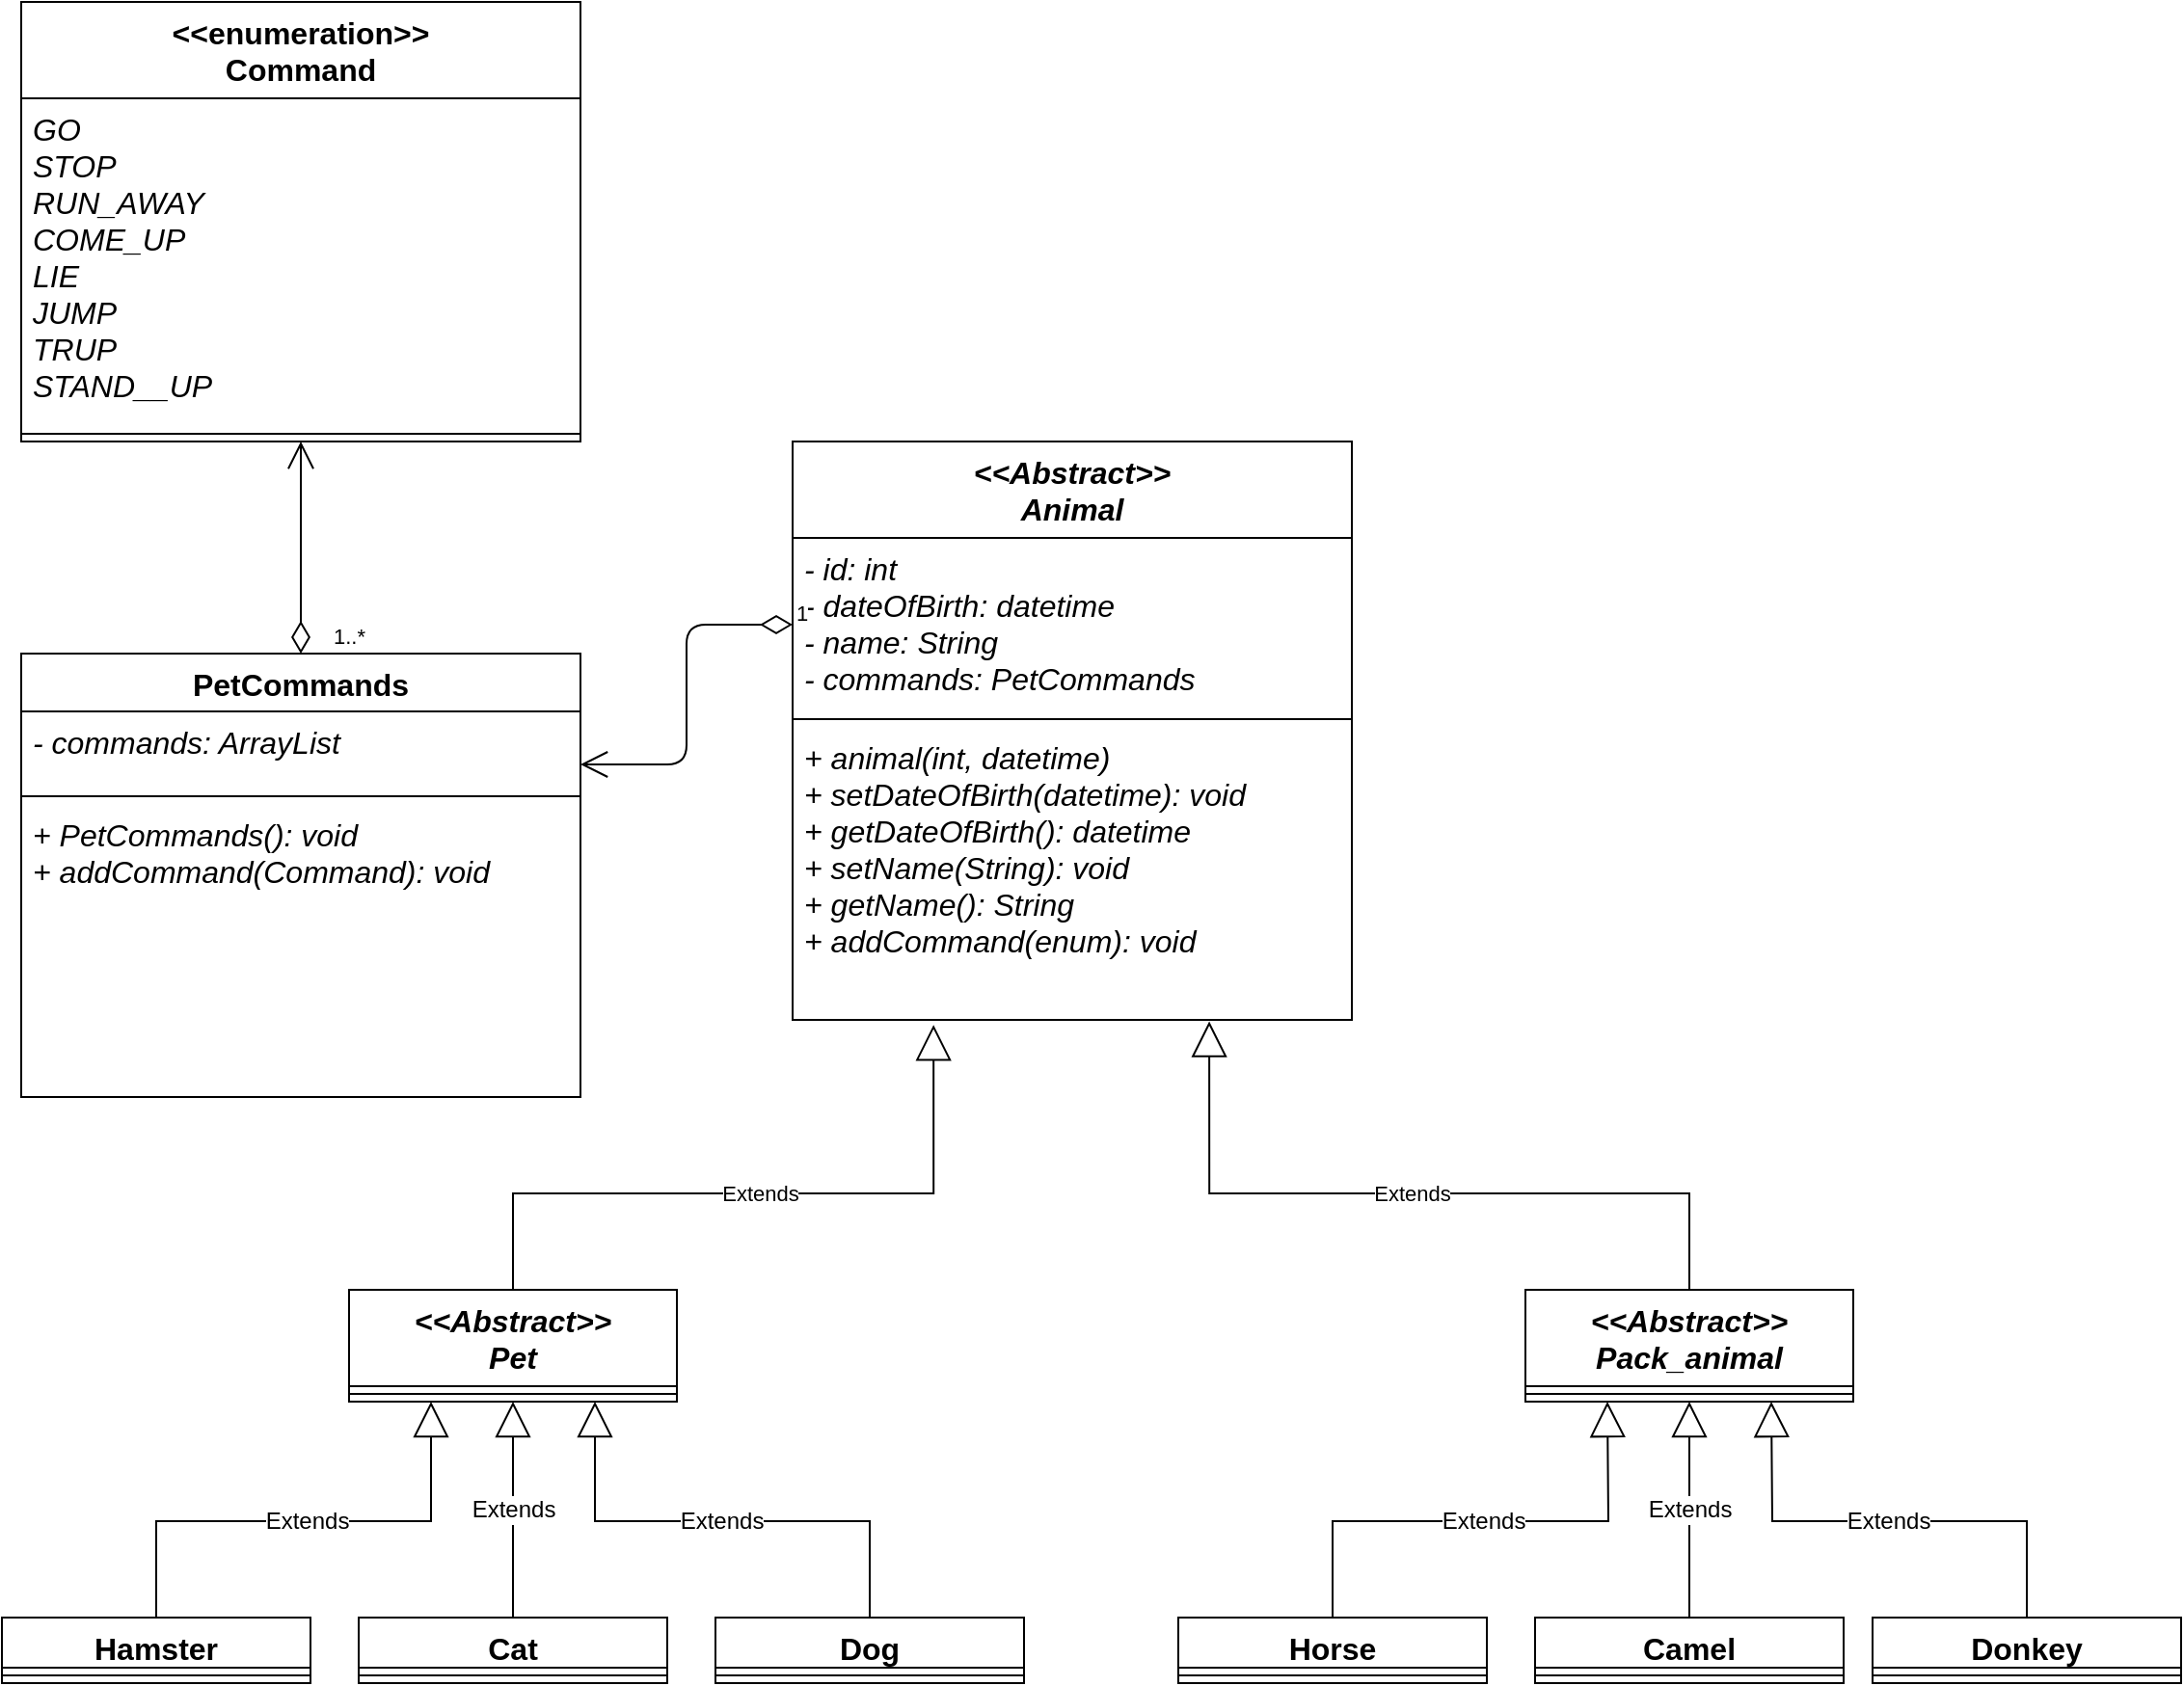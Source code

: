 <mxfile pages="2">
    <diagram id="rW4Tu4EbM_tbF5WcZ0SO" name="Page-1">
        <mxGraphModel dx="1980" dy="1143" grid="1" gridSize="10" guides="1" tooltips="1" connect="1" arrows="1" fold="1" page="1" pageScale="1" pageWidth="850" pageHeight="1100" math="0" shadow="0">
            <root>
                <mxCell id="0"/>
                <mxCell id="1" parent="0"/>
                <mxCell id="i8HirrYN5U-cG9wDsiX0-20" value="&lt;&lt;Abstract&gt;&gt;&#10;Pet" style="swimlane;fontStyle=3;align=center;verticalAlign=top;childLayout=stackLayout;horizontal=1;startSize=50;horizontalStack=0;resizeParent=1;resizeParentMax=0;resizeLast=0;collapsible=1;marginBottom=0;fontSize=16;" parent="1" vertex="1">
                    <mxGeometry x="190" y="678" width="170" height="58" as="geometry"/>
                </mxCell>
                <mxCell id="i8HirrYN5U-cG9wDsiX0-22" value="" style="line;strokeWidth=1;fillColor=none;align=left;verticalAlign=middle;spacingTop=-1;spacingLeft=3;spacingRight=3;rotatable=0;labelPosition=right;points=[];portConstraint=eastwest;strokeColor=inherit;fontSize=16;" parent="i8HirrYN5U-cG9wDsiX0-20" vertex="1">
                    <mxGeometry y="50" width="170" height="8" as="geometry"/>
                </mxCell>
                <mxCell id="i8HirrYN5U-cG9wDsiX0-24" value="&lt;&lt;Abstract&gt;&gt;&#10;Pack_animal" style="swimlane;fontStyle=3;align=center;verticalAlign=top;childLayout=stackLayout;horizontal=1;startSize=50;horizontalStack=0;resizeParent=1;resizeParentMax=0;resizeLast=0;collapsible=1;marginBottom=0;fontSize=16;" parent="1" vertex="1">
                    <mxGeometry x="800" y="678" width="170" height="58" as="geometry"/>
                </mxCell>
                <mxCell id="i8HirrYN5U-cG9wDsiX0-26" value="" style="line;strokeWidth=1;fillColor=none;align=left;verticalAlign=middle;spacingTop=-1;spacingLeft=3;spacingRight=3;rotatable=0;labelPosition=right;points=[];portConstraint=eastwest;strokeColor=inherit;fontSize=16;" parent="i8HirrYN5U-cG9wDsiX0-24" vertex="1">
                    <mxGeometry y="50" width="170" height="8" as="geometry"/>
                </mxCell>
                <mxCell id="i8HirrYN5U-cG9wDsiX0-28" value="Cat" style="swimlane;fontStyle=1;align=center;verticalAlign=top;childLayout=stackLayout;horizontal=1;startSize=26;horizontalStack=0;resizeParent=1;resizeParentMax=0;resizeLast=0;collapsible=1;marginBottom=0;fontSize=16;" parent="1" vertex="1">
                    <mxGeometry x="195" y="848" width="160" height="34" as="geometry"/>
                </mxCell>
                <mxCell id="i8HirrYN5U-cG9wDsiX0-30" value="" style="line;strokeWidth=1;fillColor=none;align=left;verticalAlign=middle;spacingTop=-1;spacingLeft=3;spacingRight=3;rotatable=0;labelPosition=right;points=[];portConstraint=eastwest;strokeColor=inherit;fontSize=16;" parent="i8HirrYN5U-cG9wDsiX0-28" vertex="1">
                    <mxGeometry y="26" width="160" height="8" as="geometry"/>
                </mxCell>
                <mxCell id="i8HirrYN5U-cG9wDsiX0-32" value="Dog" style="swimlane;fontStyle=1;align=center;verticalAlign=top;childLayout=stackLayout;horizontal=1;startSize=26;horizontalStack=0;resizeParent=1;resizeParentMax=0;resizeLast=0;collapsible=1;marginBottom=0;fontSize=16;" parent="1" vertex="1">
                    <mxGeometry x="380" y="848" width="160" height="34" as="geometry"/>
                </mxCell>
                <mxCell id="i8HirrYN5U-cG9wDsiX0-34" value="" style="line;strokeWidth=1;fillColor=none;align=left;verticalAlign=middle;spacingTop=-1;spacingLeft=3;spacingRight=3;rotatable=0;labelPosition=right;points=[];portConstraint=eastwest;strokeColor=inherit;fontSize=16;" parent="i8HirrYN5U-cG9wDsiX0-32" vertex="1">
                    <mxGeometry y="26" width="160" height="8" as="geometry"/>
                </mxCell>
                <mxCell id="i8HirrYN5U-cG9wDsiX0-37" value="Hamster" style="swimlane;fontStyle=1;align=center;verticalAlign=top;childLayout=stackLayout;horizontal=1;startSize=26;horizontalStack=0;resizeParent=1;resizeParentMax=0;resizeLast=0;collapsible=1;marginBottom=0;fontSize=16;" parent="1" vertex="1">
                    <mxGeometry x="10" y="848" width="160" height="34" as="geometry"/>
                </mxCell>
                <mxCell id="i8HirrYN5U-cG9wDsiX0-39" value="" style="line;strokeWidth=1;fillColor=none;align=left;verticalAlign=middle;spacingTop=-1;spacingLeft=3;spacingRight=3;rotatable=0;labelPosition=right;points=[];portConstraint=eastwest;strokeColor=inherit;fontSize=16;" parent="i8HirrYN5U-cG9wDsiX0-37" vertex="1">
                    <mxGeometry y="26" width="160" height="8" as="geometry"/>
                </mxCell>
                <mxCell id="i8HirrYN5U-cG9wDsiX0-42" value="Extends" style="endArrow=block;endSize=16;endFill=0;html=1;rounded=0;fontSize=12;sourcePerimeterSpacing=8;targetPerimeterSpacing=8;exitX=0.5;exitY=0;exitDx=0;exitDy=0;entryX=0.75;entryY=1;entryDx=0;entryDy=0;edgeStyle=orthogonalEdgeStyle;" parent="1" source="i8HirrYN5U-cG9wDsiX0-32" target="i8HirrYN5U-cG9wDsiX0-20" edge="1">
                    <mxGeometry width="160" relative="1" as="geometry">
                        <mxPoint x="370" y="788" as="sourcePoint"/>
                        <mxPoint x="274.49" y="728.54" as="targetPoint"/>
                        <Array as="points">
                            <mxPoint x="460" y="798"/>
                            <mxPoint x="318" y="798"/>
                        </Array>
                    </mxGeometry>
                </mxCell>
                <mxCell id="i8HirrYN5U-cG9wDsiX0-43" value="Extends" style="endArrow=block;endSize=16;endFill=0;html=1;rounded=0;fontSize=12;sourcePerimeterSpacing=8;targetPerimeterSpacing=8;exitX=0.5;exitY=0;exitDx=0;exitDy=0;entryX=0.25;entryY=1;entryDx=0;entryDy=0;edgeStyle=orthogonalEdgeStyle;" parent="1" source="i8HirrYN5U-cG9wDsiX0-37" target="i8HirrYN5U-cG9wDsiX0-20" edge="1">
                    <mxGeometry width="160" relative="1" as="geometry">
                        <mxPoint x="180" y="878" as="sourcePoint"/>
                        <mxPoint x="270" y="668" as="targetPoint"/>
                        <Array as="points">
                            <mxPoint x="90" y="798"/>
                            <mxPoint x="232" y="798"/>
                        </Array>
                    </mxGeometry>
                </mxCell>
                <mxCell id="i8HirrYN5U-cG9wDsiX0-45" value="Horse" style="swimlane;fontStyle=1;align=center;verticalAlign=top;childLayout=stackLayout;horizontal=1;startSize=26;horizontalStack=0;resizeParent=1;resizeParentMax=0;resizeLast=0;collapsible=1;marginBottom=0;fontSize=16;" parent="1" vertex="1">
                    <mxGeometry x="620" y="848" width="160" height="34" as="geometry"/>
                </mxCell>
                <mxCell id="i8HirrYN5U-cG9wDsiX0-47" value="" style="line;strokeWidth=1;fillColor=none;align=left;verticalAlign=middle;spacingTop=-1;spacingLeft=3;spacingRight=3;rotatable=0;labelPosition=right;points=[];portConstraint=eastwest;strokeColor=inherit;fontSize=16;" parent="i8HirrYN5U-cG9wDsiX0-45" vertex="1">
                    <mxGeometry y="26" width="160" height="8" as="geometry"/>
                </mxCell>
                <mxCell id="i8HirrYN5U-cG9wDsiX0-49" value="Camel" style="swimlane;fontStyle=1;align=center;verticalAlign=top;childLayout=stackLayout;horizontal=1;startSize=26;horizontalStack=0;resizeParent=1;resizeParentMax=0;resizeLast=0;collapsible=1;marginBottom=0;fontSize=16;" parent="1" vertex="1">
                    <mxGeometry x="805" y="848" width="160" height="34" as="geometry"/>
                </mxCell>
                <mxCell id="i8HirrYN5U-cG9wDsiX0-51" value="" style="line;strokeWidth=1;fillColor=none;align=left;verticalAlign=middle;spacingTop=-1;spacingLeft=3;spacingRight=3;rotatable=0;labelPosition=right;points=[];portConstraint=eastwest;strokeColor=inherit;fontSize=16;" parent="i8HirrYN5U-cG9wDsiX0-49" vertex="1">
                    <mxGeometry y="26" width="160" height="8" as="geometry"/>
                </mxCell>
                <mxCell id="i8HirrYN5U-cG9wDsiX0-53" value="Donkey" style="swimlane;fontStyle=1;align=center;verticalAlign=top;childLayout=stackLayout;horizontal=1;startSize=26;horizontalStack=0;resizeParent=1;resizeParentMax=0;resizeLast=0;collapsible=1;marginBottom=0;fontSize=16;" parent="1" vertex="1">
                    <mxGeometry x="980" y="848" width="160" height="34" as="geometry"/>
                </mxCell>
                <mxCell id="i8HirrYN5U-cG9wDsiX0-55" value="" style="line;strokeWidth=1;fillColor=none;align=left;verticalAlign=middle;spacingTop=-1;spacingLeft=3;spacingRight=3;rotatable=0;labelPosition=right;points=[];portConstraint=eastwest;strokeColor=inherit;fontSize=16;" parent="i8HirrYN5U-cG9wDsiX0-53" vertex="1">
                    <mxGeometry y="26" width="160" height="8" as="geometry"/>
                </mxCell>
                <mxCell id="i8HirrYN5U-cG9wDsiX0-57" value="Extends" style="endArrow=block;endSize=16;endFill=0;html=1;rounded=0;fontSize=12;sourcePerimeterSpacing=8;targetPerimeterSpacing=8;exitX=0.5;exitY=0;exitDx=0;exitDy=0;entryX=0.25;entryY=1;entryDx=0;entryDy=0;" parent="1" source="i8HirrYN5U-cG9wDsiX0-45" target="i8HirrYN5U-cG9wDsiX0-24" edge="1">
                    <mxGeometry width="160" relative="1" as="geometry">
                        <mxPoint x="750" y="788" as="sourcePoint"/>
                        <mxPoint x="845.05" y="672.18" as="targetPoint"/>
                        <Array as="points">
                            <mxPoint x="700" y="798"/>
                            <mxPoint x="843" y="798"/>
                        </Array>
                    </mxGeometry>
                </mxCell>
                <mxCell id="i8HirrYN5U-cG9wDsiX0-58" value="Extends" style="endArrow=block;endSize=16;endFill=0;html=1;rounded=0;fontSize=12;sourcePerimeterSpacing=8;targetPerimeterSpacing=8;exitX=0.5;exitY=0;exitDx=0;exitDy=0;entryX=0.5;entryY=1;entryDx=0;entryDy=0;" parent="1" source="i8HirrYN5U-cG9wDsiX0-49" target="i8HirrYN5U-cG9wDsiX0-24" edge="1">
                    <mxGeometry width="160" relative="1" as="geometry">
                        <mxPoint x="710" y="848" as="sourcePoint"/>
                        <mxPoint x="885.34" y="673.044" as="targetPoint"/>
                    </mxGeometry>
                </mxCell>
                <mxCell id="i8HirrYN5U-cG9wDsiX0-59" value="Extends" style="endArrow=block;endSize=16;endFill=0;html=1;rounded=0;fontSize=12;sourcePerimeterSpacing=8;targetPerimeterSpacing=8;exitX=0.5;exitY=0;exitDx=0;exitDy=0;entryX=0.75;entryY=1;entryDx=0;entryDy=0;" parent="1" source="i8HirrYN5U-cG9wDsiX0-53" target="i8HirrYN5U-cG9wDsiX0-24" edge="1">
                    <mxGeometry width="160" relative="1" as="geometry">
                        <mxPoint x="890" y="848" as="sourcePoint"/>
                        <mxPoint x="925" y="638" as="targetPoint"/>
                        <Array as="points">
                            <mxPoint x="1060" y="798"/>
                            <mxPoint x="928" y="798"/>
                        </Array>
                    </mxGeometry>
                </mxCell>
                <mxCell id="P2tc8OsPHjvCKxEdoRwC-1" value="&lt;&lt;Abstract&gt;&gt;&#10;Animal" style="swimlane;fontStyle=3;align=center;verticalAlign=top;childLayout=stackLayout;horizontal=1;startSize=50;horizontalStack=0;resizeParent=1;resizeParentMax=0;resizeLast=0;collapsible=1;marginBottom=0;fontSize=16;" parent="1" vertex="1">
                    <mxGeometry x="420" y="238" width="290" height="300" as="geometry"/>
                </mxCell>
                <mxCell id="P2tc8OsPHjvCKxEdoRwC-2" value="- id: int&#10;- dateOfBirth: datetime&#10;- name: String&#10;- commands: PetCommands" style="text;strokeColor=none;fillColor=none;align=left;verticalAlign=top;spacingLeft=4;spacingRight=4;overflow=hidden;rotatable=0;points=[[0,0.5],[1,0.5]];portConstraint=eastwest;fontSize=16;fontStyle=2" parent="P2tc8OsPHjvCKxEdoRwC-1" vertex="1">
                    <mxGeometry y="50" width="290" height="90" as="geometry"/>
                </mxCell>
                <mxCell id="P2tc8OsPHjvCKxEdoRwC-3" value="" style="line;strokeWidth=1;fillColor=none;align=left;verticalAlign=middle;spacingTop=-1;spacingLeft=3;spacingRight=3;rotatable=0;labelPosition=right;points=[];portConstraint=eastwest;strokeColor=inherit;fontSize=16;" parent="P2tc8OsPHjvCKxEdoRwC-1" vertex="1">
                    <mxGeometry y="140" width="290" height="8" as="geometry"/>
                </mxCell>
                <mxCell id="P2tc8OsPHjvCKxEdoRwC-4" value="+ animal(int, datetime)&#10;+ setDateOfBirth(datetime): void&#10;+ getDateOfBirth(): datetime&#10;+ setName(String): void&#10;+ getName(): String&#10;+ addCommand(enum): void" style="text;strokeColor=none;fillColor=none;align=left;verticalAlign=top;spacingLeft=4;spacingRight=4;overflow=hidden;rotatable=0;points=[[0,0.5],[1,0.5]];portConstraint=eastwest;fontSize=16;fontStyle=2" parent="P2tc8OsPHjvCKxEdoRwC-1" vertex="1">
                    <mxGeometry y="148" width="290" height="152" as="geometry"/>
                </mxCell>
                <mxCell id="P2tc8OsPHjvCKxEdoRwC-6" value="Extends" style="endArrow=block;endSize=16;endFill=0;html=1;rounded=0;exitX=0.5;exitY=0;exitDx=0;exitDy=0;entryX=0.252;entryY=1.017;entryDx=0;entryDy=0;entryPerimeter=0;edgeStyle=orthogonalEdgeStyle;" parent="1" source="i8HirrYN5U-cG9wDsiX0-20" target="P2tc8OsPHjvCKxEdoRwC-4" edge="1">
                    <mxGeometry width="160" relative="1" as="geometry">
                        <mxPoint x="500" y="628" as="sourcePoint"/>
                        <mxPoint x="660" y="628" as="targetPoint"/>
                        <Array as="points">
                            <mxPoint x="275" y="628"/>
                            <mxPoint x="493" y="628"/>
                        </Array>
                    </mxGeometry>
                </mxCell>
                <mxCell id="P2tc8OsPHjvCKxEdoRwC-7" value="Extends" style="endArrow=block;endSize=16;endFill=0;html=1;rounded=0;exitX=0.5;exitY=0;exitDx=0;exitDy=0;entryX=0.745;entryY=1.005;entryDx=0;entryDy=0;entryPerimeter=0;edgeStyle=orthogonalEdgeStyle;" parent="1" source="i8HirrYN5U-cG9wDsiX0-24" target="P2tc8OsPHjvCKxEdoRwC-4" edge="1">
                    <mxGeometry width="160" relative="1" as="geometry">
                        <mxPoint x="265" y="518" as="sourcePoint"/>
                        <mxPoint x="574.13" y="409.968" as="targetPoint"/>
                        <Array as="points">
                            <mxPoint x="885" y="628"/>
                            <mxPoint x="636" y="628"/>
                        </Array>
                    </mxGeometry>
                </mxCell>
                <mxCell id="P2tc8OsPHjvCKxEdoRwC-64" value="Extends" style="endArrow=block;endSize=16;endFill=0;html=1;rounded=0;fontSize=12;sourcePerimeterSpacing=8;targetPerimeterSpacing=8;exitX=0.5;exitY=0;exitDx=0;exitDy=0;edgeStyle=orthogonalEdgeStyle;entryX=0.5;entryY=1;entryDx=0;entryDy=0;" parent="1" source="i8HirrYN5U-cG9wDsiX0-28" target="i8HirrYN5U-cG9wDsiX0-20" edge="1">
                    <mxGeometry width="160" relative="1" as="geometry">
                        <mxPoint x="510" y="858" as="sourcePoint"/>
                        <mxPoint x="275" y="668" as="targetPoint"/>
                        <Array as="points">
                            <mxPoint x="275" y="768"/>
                            <mxPoint x="275" y="768"/>
                        </Array>
                    </mxGeometry>
                </mxCell>
                <mxCell id="P2tc8OsPHjvCKxEdoRwC-65" value="PetCommands" style="swimlane;fontStyle=1;align=center;verticalAlign=top;childLayout=stackLayout;horizontal=1;startSize=30;horizontalStack=0;resizeParent=1;resizeParentMax=0;resizeLast=0;collapsible=1;marginBottom=0;fontSize=16;" parent="1" vertex="1">
                    <mxGeometry x="20" y="348" width="290" height="230" as="geometry"/>
                </mxCell>
                <mxCell id="P2tc8OsPHjvCKxEdoRwC-66" value="- commands: ArrayList" style="text;strokeColor=none;fillColor=none;align=left;verticalAlign=top;spacingLeft=4;spacingRight=4;overflow=hidden;rotatable=0;points=[[0,0.5],[1,0.5]];portConstraint=eastwest;fontSize=16;fontStyle=2" parent="P2tc8OsPHjvCKxEdoRwC-65" vertex="1">
                    <mxGeometry y="30" width="290" height="40" as="geometry"/>
                </mxCell>
                <mxCell id="P2tc8OsPHjvCKxEdoRwC-67" value="" style="line;strokeWidth=1;fillColor=none;align=left;verticalAlign=middle;spacingTop=-1;spacingLeft=3;spacingRight=3;rotatable=0;labelPosition=right;points=[];portConstraint=eastwest;strokeColor=inherit;fontSize=16;" parent="P2tc8OsPHjvCKxEdoRwC-65" vertex="1">
                    <mxGeometry y="70" width="290" height="8" as="geometry"/>
                </mxCell>
                <mxCell id="P2tc8OsPHjvCKxEdoRwC-68" value="+ PetCommands(): void&#10;+ addCommand(Command): void" style="text;strokeColor=none;fillColor=none;align=left;verticalAlign=top;spacingLeft=4;spacingRight=4;overflow=hidden;rotatable=0;points=[[0,0.5],[1,0.5]];portConstraint=eastwest;fontSize=16;fontStyle=2" parent="P2tc8OsPHjvCKxEdoRwC-65" vertex="1">
                    <mxGeometry y="78" width="290" height="152" as="geometry"/>
                </mxCell>
                <mxCell id="P2tc8OsPHjvCKxEdoRwC-70" value="&lt;&lt;enumeration&gt;&gt;&#10;Command" style="swimlane;fontStyle=1;align=center;verticalAlign=top;childLayout=stackLayout;horizontal=1;startSize=50;horizontalStack=0;resizeParent=1;resizeParentMax=0;resizeLast=0;collapsible=1;marginBottom=0;fontSize=16;" parent="1" vertex="1">
                    <mxGeometry x="20" y="10" width="290" height="228" as="geometry"/>
                </mxCell>
                <mxCell id="P2tc8OsPHjvCKxEdoRwC-71" value="GO&#10;STOP&#10;RUN_AWAY&#10;COME_UP&#10;LIE&#10;JUMP&#10;TRUP&#10;STAND__UP" style="text;strokeColor=none;fillColor=none;align=left;verticalAlign=top;spacingLeft=4;spacingRight=4;overflow=hidden;rotatable=0;points=[[0,0.5],[1,0.5]];portConstraint=eastwest;fontSize=16;fontStyle=2" parent="P2tc8OsPHjvCKxEdoRwC-70" vertex="1">
                    <mxGeometry y="50" width="290" height="170" as="geometry"/>
                </mxCell>
                <mxCell id="P2tc8OsPHjvCKxEdoRwC-72" value="" style="line;strokeWidth=1;fillColor=none;align=left;verticalAlign=middle;spacingTop=-1;spacingLeft=3;spacingRight=3;rotatable=0;labelPosition=right;points=[];portConstraint=eastwest;strokeColor=inherit;fontSize=16;" parent="P2tc8OsPHjvCKxEdoRwC-70" vertex="1">
                    <mxGeometry y="220" width="290" height="8" as="geometry"/>
                </mxCell>
                <mxCell id="2" value="1..*" style="endArrow=open;html=1;endSize=12;startArrow=diamondThin;startSize=14;startFill=0;edgeStyle=orthogonalEdgeStyle;align=left;verticalAlign=bottom;exitX=0.5;exitY=0;exitDx=0;exitDy=0;entryX=0.5;entryY=1;entryDx=0;entryDy=0;" parent="1" source="P2tc8OsPHjvCKxEdoRwC-65" target="P2tc8OsPHjvCKxEdoRwC-70" edge="1">
                    <mxGeometry x="-1" y="-15" relative="1" as="geometry">
                        <mxPoint x="550" y="228" as="sourcePoint"/>
                        <mxPoint x="710" y="228" as="targetPoint"/>
                        <mxPoint as="offset"/>
                    </mxGeometry>
                </mxCell>
                <mxCell id="3" value="1" style="endArrow=open;html=1;endSize=12;startArrow=diamondThin;startSize=14;startFill=0;edgeStyle=orthogonalEdgeStyle;align=left;verticalAlign=bottom;exitX=0;exitY=0.5;exitDx=0;exitDy=0;entryX=1;entryY=0.25;entryDx=0;entryDy=0;" parent="1" source="P2tc8OsPHjvCKxEdoRwC-2" target="P2tc8OsPHjvCKxEdoRwC-65" edge="1">
                    <mxGeometry x="-1" y="3" relative="1" as="geometry">
                        <mxPoint x="350" y="258" as="sourcePoint"/>
                        <mxPoint x="510" y="258" as="targetPoint"/>
                    </mxGeometry>
                </mxCell>
            </root>
        </mxGraphModel>
    </diagram>
    <diagram id="f2o0gTkBpMwxrq-A6RH3" name="Page-2">
        <mxGraphModel dx="1216" dy="773" grid="1" gridSize="10" guides="1" tooltips="1" connect="1" arrows="1" fold="1" page="1" pageScale="1" pageWidth="850" pageHeight="1100" background="none" math="0" shadow="0">
            <root>
                <mxCell id="0"/>
                <mxCell id="1" parent="0"/>
                <mxCell id="qarfe5pwaMtHkT4GGx9i-4" style="edgeStyle=none;html=1;exitX=1;exitY=0.333;exitDx=0;exitDy=0;exitPerimeter=0;entryX=0;entryY=0.5;entryDx=0;entryDy=0;" parent="1" source="qarfe5pwaMtHkT4GGx9i-1" target="qarfe5pwaMtHkT4GGx9i-5" edge="1">
                    <mxGeometry relative="1" as="geometry">
                        <mxPoint x="130" y="290" as="targetPoint"/>
                    </mxGeometry>
                </mxCell>
                <mxCell id="qarfe5pwaMtHkT4GGx9i-1" value="Actor" style="shape=umlActor;verticalLabelPosition=bottom;verticalAlign=top;html=1;" parent="1" vertex="1">
                    <mxGeometry x="70" y="360" width="30" height="60" as="geometry"/>
                </mxCell>
                <mxCell id="qarfe5pwaMtHkT4GGx9i-20" value="" style="edgeStyle=none;html=1;" parent="1" source="qarfe5pwaMtHkT4GGx9i-2" target="qarfe5pwaMtHkT4GGx9i-19" edge="1">
                    <mxGeometry relative="1" as="geometry"/>
                </mxCell>
                <mxCell id="qarfe5pwaMtHkT4GGx9i-2" value="Add animal" style="ellipse;whiteSpace=wrap;html=1;" parent="1" vertex="1">
                    <mxGeometry x="410" y="120" width="140" height="70" as="geometry"/>
                </mxCell>
                <mxCell id="qarfe5pwaMtHkT4GGx9i-3" value="Remove animal" style="ellipse;whiteSpace=wrap;html=1;dashed=1;dashPattern=1 4;" parent="1" vertex="1">
                    <mxGeometry x="410" y="220" width="140" height="70" as="geometry"/>
                </mxCell>
                <mxCell id="qarfe5pwaMtHkT4GGx9i-6" style="edgeStyle=none;html=1;entryX=0;entryY=0.5;entryDx=0;entryDy=0;" parent="1" source="qarfe5pwaMtHkT4GGx9i-5" target="qarfe5pwaMtHkT4GGx9i-2" edge="1">
                    <mxGeometry relative="1" as="geometry"/>
                </mxCell>
                <mxCell id="qarfe5pwaMtHkT4GGx9i-7" style="edgeStyle=none;html=1;entryX=0;entryY=0.5;entryDx=0;entryDy=0;" parent="1" source="qarfe5pwaMtHkT4GGx9i-5" target="qarfe5pwaMtHkT4GGx9i-3" edge="1">
                    <mxGeometry relative="1" as="geometry"/>
                </mxCell>
                <mxCell id="qarfe5pwaMtHkT4GGx9i-16" value="" style="edgeStyle=none;html=1;" parent="1" source="qarfe5pwaMtHkT4GGx9i-5" target="qarfe5pwaMtHkT4GGx9i-9" edge="1">
                    <mxGeometry relative="1" as="geometry"/>
                </mxCell>
                <mxCell id="qarfe5pwaMtHkT4GGx9i-5" value="Menu" style="ellipse;whiteSpace=wrap;html=1;" parent="1" vertex="1">
                    <mxGeometry x="180" y="340" width="140" height="70" as="geometry"/>
                </mxCell>
                <mxCell id="qarfe5pwaMtHkT4GGx9i-24" value="" style="edgeStyle=none;html=1;" parent="1" source="qarfe5pwaMtHkT4GGx9i-9" target="qarfe5pwaMtHkT4GGx9i-23" edge="1">
                    <mxGeometry relative="1" as="geometry"/>
                </mxCell>
                <mxCell id="qarfe5pwaMtHkT4GGx9i-27" value="" style="edgeStyle=none;html=1;" parent="1" source="qarfe5pwaMtHkT4GGx9i-9" target="qarfe5pwaMtHkT4GGx9i-26" edge="1">
                    <mxGeometry relative="1" as="geometry"/>
                </mxCell>
                <mxCell id="qarfe5pwaMtHkT4GGx9i-30" value="" style="edgeStyle=none;html=1;" parent="1" source="qarfe5pwaMtHkT4GGx9i-9" target="qarfe5pwaMtHkT4GGx9i-29" edge="1">
                    <mxGeometry relative="1" as="geometry"/>
                </mxCell>
                <mxCell id="qarfe5pwaMtHkT4GGx9i-32" value="" style="edgeStyle=none;html=1;" parent="1" source="qarfe5pwaMtHkT4GGx9i-9" target="qarfe5pwaMtHkT4GGx9i-31" edge="1">
                    <mxGeometry relative="1" as="geometry"/>
                </mxCell>
                <mxCell id="qarfe5pwaMtHkT4GGx9i-9" value="Search animal" style="ellipse;whiteSpace=wrap;html=1;" parent="1" vertex="1">
                    <mxGeometry x="410" y="350" width="140" height="70" as="geometry"/>
                </mxCell>
                <mxCell id="qarfe5pwaMtHkT4GGx9i-13" value="" style="edgeStyle=none;html=1;" parent="1" source="qarfe5pwaMtHkT4GGx9i-10" target="qarfe5pwaMtHkT4GGx9i-12" edge="1">
                    <mxGeometry relative="1" as="geometry"/>
                </mxCell>
                <mxCell id="qarfe5pwaMtHkT4GGx9i-15" value="" style="edgeStyle=none;html=1;" parent="1" source="qarfe5pwaMtHkT4GGx9i-10" target="qarfe5pwaMtHkT4GGx9i-14" edge="1">
                    <mxGeometry relative="1" as="geometry"/>
                </mxCell>
                <mxCell id="qarfe5pwaMtHkT4GGx9i-10" value="Take animal" style="ellipse;whiteSpace=wrap;html=1;" parent="1" vertex="1">
                    <mxGeometry x="905" y="350" width="140" height="70" as="geometry"/>
                </mxCell>
                <mxCell id="qarfe5pwaMtHkT4GGx9i-12" value="Show list of commands" style="ellipse;whiteSpace=wrap;html=1;" parent="1" vertex="1">
                    <mxGeometry x="1135" y="350" width="140" height="70" as="geometry"/>
                </mxCell>
                <mxCell id="qarfe5pwaMtHkT4GGx9i-14" value="Train a new command" style="ellipse;whiteSpace=wrap;html=1;" parent="1" vertex="1">
                    <mxGeometry x="1135" y="240" width="140" height="70" as="geometry"/>
                </mxCell>
                <mxCell id="qarfe5pwaMtHkT4GGx9i-22" value="" style="edgeStyle=none;html=1;" parent="1" source="qarfe5pwaMtHkT4GGx9i-19" target="qarfe5pwaMtHkT4GGx9i-21" edge="1">
                    <mxGeometry relative="1" as="geometry"/>
                </mxCell>
                <mxCell id="qarfe5pwaMtHkT4GGx9i-19" value="Enter class animal" style="ellipse;whiteSpace=wrap;html=1;" parent="1" vertex="1">
                    <mxGeometry x="680" y="120" width="140" height="70" as="geometry"/>
                </mxCell>
                <mxCell id="qarfe5pwaMtHkT4GGx9i-21" value="Enter class animal" style="ellipse;whiteSpace=wrap;html=1;" parent="1" vertex="1">
                    <mxGeometry x="905" y="110" width="140" height="70" as="geometry"/>
                </mxCell>
                <mxCell id="qarfe5pwaMtHkT4GGx9i-25" value="" style="edgeStyle=none;html=1;exitX=1;exitY=0.5;exitDx=0;exitDy=0;" parent="1" source="qarfe5pwaMtHkT4GGx9i-23" target="qarfe5pwaMtHkT4GGx9i-10" edge="1">
                    <mxGeometry relative="1" as="geometry">
                        <mxPoint x="855" y="385" as="sourcePoint"/>
                    </mxGeometry>
                </mxCell>
                <mxCell id="qarfe5pwaMtHkT4GGx9i-23" value="Search by name" style="ellipse;whiteSpace=wrap;html=1;" parent="1" vertex="1">
                    <mxGeometry x="680" y="350" width="140" height="70" as="geometry"/>
                </mxCell>
                <mxCell id="qarfe5pwaMtHkT4GGx9i-34" style="edgeStyle=none;html=1;entryX=0;entryY=1;entryDx=0;entryDy=0;" parent="1" source="qarfe5pwaMtHkT4GGx9i-26" target="qarfe5pwaMtHkT4GGx9i-10" edge="1">
                    <mxGeometry relative="1" as="geometry"/>
                </mxCell>
                <mxCell id="qarfe5pwaMtHkT4GGx9i-26" value="Search by class" style="ellipse;whiteSpace=wrap;html=1;" parent="1" vertex="1">
                    <mxGeometry x="680" y="450" width="140" height="70" as="geometry"/>
                </mxCell>
                <mxCell id="qarfe5pwaMtHkT4GGx9i-33" style="edgeStyle=none;html=1;entryX=0;entryY=0;entryDx=0;entryDy=0;" parent="1" source="qarfe5pwaMtHkT4GGx9i-29" target="qarfe5pwaMtHkT4GGx9i-10" edge="1">
                    <mxGeometry relative="1" as="geometry"/>
                </mxCell>
                <mxCell id="qarfe5pwaMtHkT4GGx9i-29" value="Search by date of birth" style="ellipse;whiteSpace=wrap;html=1;" parent="1" vertex="1">
                    <mxGeometry x="680" y="250" width="140" height="70" as="geometry"/>
                </mxCell>
                <mxCell id="qarfe5pwaMtHkT4GGx9i-35" style="edgeStyle=none;html=1;entryX=0.5;entryY=1;entryDx=0;entryDy=0;" parent="1" source="qarfe5pwaMtHkT4GGx9i-31" target="qarfe5pwaMtHkT4GGx9i-10" edge="1">
                    <mxGeometry relative="1" as="geometry"/>
                </mxCell>
                <mxCell id="qarfe5pwaMtHkT4GGx9i-31" value="Search by id" style="ellipse;whiteSpace=wrap;html=1;" parent="1" vertex="1">
                    <mxGeometry x="680" y="550" width="140" height="70" as="geometry"/>
                </mxCell>
            </root>
        </mxGraphModel>
    </diagram>
    <diagram id="90USG8wOLYOWAHy-OSG_" name="Page-3">
        <mxGraphModel dx="1565" dy="2367" grid="1" gridSize="10" guides="1" tooltips="1" connect="1" arrows="1" fold="1" page="0" pageScale="1" pageWidth="850" pageHeight="1100" math="0" shadow="0">
        <mxGraphModel dx="3720" dy="3055" grid="1" gridSize="10" guides="1" tooltips="1" connect="1" arrows="1" fold="1" page="0" pageScale="1" pageWidth="850" pageHeight="1100" math="0" shadow="0">
            <root>
                <mxCell id="0"/>
                <mxCell id="1" parent="0"/>
                <mxCell id="oFmtg2zxpqPBmlHSBIWd-4" value="View" style="shape=module;align=left;spacingLeft=20;align=center;verticalAlign=top;" parent="1" vertex="1">
                    <mxGeometry x="850" y="810" width="440" height="220" as="geometry"/>
                </mxCell>
                <mxCell id="oFmtg2zxpqPBmlHSBIWd-3" value="Presenter" style="shape=module;align=left;spacingLeft=20;align=center;verticalAlign=top;" parent="1" vertex="1">
                    <mxGeometry x="-290" y="130" width="1500" height="470" as="geometry"/>
                </mxCell>
                <mxCell id="oFmtg2zxpqPBmlHSBIWd-2" value="Model" style="shape=module;align=left;spacingLeft=20;align=center;verticalAlign=top;" parent="1" vertex="1">
                    <mxGeometry x="-860" y="-1310" width="1790" height="1400" as="geometry"/>
                </mxCell>
                <mxCell id="oFmtg2zxpqPBmlHSBIWd-1" value="FriendsOfMan" style="shape=module;align=left;spacingLeft=20;align=center;verticalAlign=top;" parent="1" vertex="1">
                    <mxGeometry x="-770" y="-1240" width="1620" height="990" as="geometry"/>
                </mxCell>
                <mxCell id="cfolplHtps70wQtS1Zro-1" value="Presenter" style="swimlane;fontStyle=1;align=center;verticalAlign=top;childLayout=stackLayout;horizontal=1;startSize=26;horizontalStack=0;resizeParent=1;resizeParentMax=0;resizeLast=0;collapsible=1;marginBottom=0;" parent="1" vertex="1">
                    <mxGeometry x="330" y="160" width="190" height="230" as="geometry"/>
                </mxCell>
                <mxCell id="cfolplHtps70wQtS1Zro-2" value="- viewContract: ViewContract&lt;br&gt;&lt;u&gt;- MODEL: Model&lt;br&gt;- tempPets: ArrayList&amp;lt;Animal&amp;gt;&lt;br&gt;&lt;/u&gt;" style="text;strokeColor=none;fillColor=none;align=left;verticalAlign=top;spacingLeft=4;spacingRight=4;overflow=hidden;rotatable=0;points=[[0,0.5],[1,0.5]];portConstraint=eastwest;dashed=1;dashPattern=1 4;fontStyle=0;fontColor=default;labelBackgroundColor=none;html=1;" parent="cfolplHtps70wQtS1Zro-1" vertex="1">
                    <mxGeometry y="26" width="190" height="44" as="geometry"/>
                </mxCell>
                <mxCell id="cfolplHtps70wQtS1Zro-3" value="" style="line;strokeWidth=1;fillColor=none;align=left;verticalAlign=middle;spacingTop=-1;spacingLeft=3;spacingRight=3;rotatable=0;labelPosition=right;points=[];portConstraint=eastwest;strokeColor=inherit;" parent="cfolplHtps70wQtS1Zro-1" vertex="1">
                    <mxGeometry y="70" width="190" height="8" as="geometry"/>
                </mxCell>
                <mxCell id="cfolplHtps70wQtS1Zro-4" value="+ Presenter(MODEL): void&#10;+ menu(): void&#10;+ showAllPets(): void&#10;+ searchPetById(): void&#10;+ searchPetByDateOfBirth(): void&#10;+ searchPetByName(): void&#10;+ chooseAPet(): void&#10;+ teachANewPetCommand(): void&#10;+ addNewPet(): void&#10;+ " style="text;strokeColor=none;fillColor=none;align=left;verticalAlign=top;spacingLeft=4;spacingRight=4;overflow=hidden;rotatable=0;points=[[0,0.5],[1,0.5]];portConstraint=eastwest;dashed=1;dashPattern=1 4;" parent="cfolplHtps70wQtS1Zro-1" vertex="1">
                    <mxGeometry y="78" width="190" height="152" as="geometry"/>
                </mxCell>
                <mxCell id="cfolplHtps70wQtS1Zro-5" value="Model" style="swimlane;fontStyle=1;align=center;verticalAlign=top;childLayout=stackLayout;horizontal=1;startSize=26;horizontalStack=0;resizeParent=1;resizeParentMax=0;resizeLast=0;collapsible=1;marginBottom=0;labelBackgroundColor=none;fontColor=default;html=1;" parent="1" vertex="1">
                    <mxGeometry x="140" y="-100" width="300" height="170" as="geometry"/>
                </mxCell>
                <mxCell id="cfolplHtps70wQtS1Zro-6" value="- pets: Pets&amp;lt;Animal&amp;gt;" style="text;strokeColor=none;fillColor=none;align=left;verticalAlign=top;spacingLeft=4;spacingRight=4;overflow=hidden;rotatable=0;points=[[0,0.5],[1,0.5]];portConstraint=eastwest;labelBackgroundColor=none;fontColor=default;html=1;" parent="cfolplHtps70wQtS1Zro-5" vertex="1">
                    <mxGeometry y="26" width="300" height="26" as="geometry"/>
                </mxCell>
                <mxCell id="cfolplHtps70wQtS1Zro-7" value="" style="line;strokeWidth=1;fillColor=none;align=left;verticalAlign=middle;spacingTop=-1;spacingLeft=3;spacingRight=3;rotatable=0;labelPosition=right;points=[];portConstraint=eastwest;strokeColor=inherit;labelBackgroundColor=none;fontColor=default;html=1;" parent="cfolplHtps70wQtS1Zro-5" vertex="1">
                    <mxGeometry y="52" width="300" height="8" as="geometry"/>
                </mxCell>
                <mxCell id="cfolplHtps70wQtS1Zro-8" value="+ getListOfAllPets(): ArrayList&amp;lt;Animal&amp;gt;&lt;br&gt;+ getPetById(int): ArrayList&amp;lt;Animal&amp;gt;&lt;br&gt;+ getPetByDateOfBirth(String): ArrayList&amp;lt;Animal&amp;gt;&lt;br&gt;+ getPetByName(String): ArrayList&amp;lt;Animal&amp;gt;&lt;br&gt;+ addNewPet(): void" style="text;strokeColor=none;fillColor=none;align=left;verticalAlign=top;spacingLeft=4;spacingRight=4;overflow=hidden;rotatable=0;points=[[0,0.5],[1,0.5]];portConstraint=eastwest;labelBackgroundColor=none;fontColor=default;html=1;" parent="cfolplHtps70wQtS1Zro-5" vertex="1">
                    <mxGeometry y="60" width="300" height="110" as="geometry"/>
                </mxCell>
                <mxCell id="h15reLzV8wNA17_HTdgR-1" value="View" style="swimlane;fontStyle=1;align=center;verticalAlign=top;childLayout=stackLayout;horizontal=1;startSize=26;horizontalStack=0;resizeParent=1;resizeParentMax=0;resizeLast=0;collapsible=1;marginBottom=0;labelBackgroundColor=none;fontColor=default;html=1;" parent="1" vertex="1">
                    <mxGeometry x="915" y="850" width="160" height="86" as="geometry"/>
                </mxCell>
                <mxCell id="h15reLzV8wNA17_HTdgR-2" value="+ field: type" style="text;strokeColor=none;fillColor=none;align=left;verticalAlign=top;spacingLeft=4;spacingRight=4;overflow=hidden;rotatable=0;points=[[0,0.5],[1,0.5]];portConstraint=eastwest;labelBackgroundColor=none;fontColor=default;html=1;" parent="h15reLzV8wNA17_HTdgR-1" vertex="1">
                    <mxGeometry y="26" width="160" height="26" as="geometry"/>
                </mxCell>
                <mxCell id="h15reLzV8wNA17_HTdgR-3" value="" style="line;strokeWidth=1;fillColor=none;align=left;verticalAlign=middle;spacingTop=-1;spacingLeft=3;spacingRight=3;rotatable=0;labelPosition=right;points=[];portConstraint=eastwest;strokeColor=inherit;labelBackgroundColor=none;fontColor=default;html=1;" parent="h15reLzV8wNA17_HTdgR-1" vertex="1">
                    <mxGeometry y="52" width="160" height="8" as="geometry"/>
                </mxCell>
                <mxCell id="h15reLzV8wNA17_HTdgR-4" value="+ showMenu(): void" style="text;strokeColor=none;fillColor=none;align=left;verticalAlign=top;spacingLeft=4;spacingRight=4;overflow=hidden;rotatable=0;points=[[0,0.5],[1,0.5]];portConstraint=eastwest;labelBackgroundColor=none;fontColor=default;html=1;" parent="h15reLzV8wNA17_HTdgR-1" vertex="1">
                    <mxGeometry y="60" width="160" height="26" as="geometry"/>
                </mxCell>
                <mxCell id="h15reLzV8wNA17_HTdgR-5" value="&lt;p style=&quot;margin:0px;margin-top:4px;text-align:center;&quot;&gt;&lt;i&gt;&amp;lt;&amp;lt;Interface&amp;gt;&amp;gt;&lt;/i&gt;&lt;br&gt;&lt;b&gt;IViewContract&lt;br&gt;&lt;/b&gt;&lt;/p&gt;&lt;hr size=&quot;1&quot;&gt;&lt;p style=&quot;margin:0px;margin-left:4px;&quot;&gt;+ showMenu(): void&lt;/p&gt;&lt;p style=&quot;margin:0px;margin-left:4px;&quot;&gt;+ showPets(String): void&lt;/p&gt;&lt;p style=&quot;margin:0px;margin-left:4px;&quot;&gt;+&amp;nbsp;&lt;/p&gt;&lt;p style=&quot;margin:0px;margin-left:4px;&quot;&gt;+ enterData(): String&lt;/p&gt;" style="verticalAlign=top;align=left;overflow=fill;fontSize=12;fontFamily=Helvetica;html=1;labelBackgroundColor=none;fontColor=default;" parent="1" vertex="1">
                    <mxGeometry x="860" y="210" width="270" height="140" as="geometry"/>
                </mxCell>
                <mxCell id="h15reLzV8wNA17_HTdgR-6" value="&lt;p style=&quot;margin:0px;margin-top:4px;text-align:center;&quot;&gt;&lt;i&gt;&amp;lt;&amp;lt;Interface&amp;gt;&amp;gt;&lt;/i&gt;&lt;br&gt;&lt;b&gt;IModel&lt;/b&gt;&lt;/p&gt;&lt;hr size=&quot;1&quot;&gt;&lt;p style=&quot;margin:0px;margin-left:4px;&quot;&gt;&lt;/p&gt;&amp;nbsp;+ getListOfAllPets(): ArrayList&amp;lt;Animal&amp;gt;&lt;br&gt;&amp;nbsp;+ getPetById(int): ArrayList&amp;lt;Animal&amp;gt;&lt;br&gt;&amp;nbsp;+ getPetByDateOfBirth(String): ArrayList&amp;lt;Animal&amp;gt;&lt;br&gt;&amp;nbsp;+ getPetByName(String): ArrayList&amp;lt;Animal&amp;gt;&lt;br&gt;&amp;nbsp;+ addNewPet(): void" style="verticalAlign=top;align=left;overflow=fill;fontSize=12;fontFamily=Helvetica;html=1;labelBackgroundColor=none;fontColor=default;" parent="1" vertex="1">
                    <mxGeometry x="-230" y="173" width="320" height="170" as="geometry"/>
                </mxCell>
                <mxCell id="6oOjXGptcrvzWEzDZb1e-1" value="" style="endArrow=block;dashed=1;endFill=0;endSize=12;html=1;exitX=0.5;exitY=0;exitDx=0;exitDy=0;entryX=0.5;entryY=1;entryDx=0;entryDy=0;" parent="1" source="h15reLzV8wNA17_HTdgR-1" target="h15reLzV8wNA17_HTdgR-5" edge="1">
                    <mxGeometry width="160" relative="1" as="geometry">
                        <mxPoint x="340" y="190" as="sourcePoint"/>
                        <mxPoint x="500" y="190" as="targetPoint"/>
                        <Array as="points">
                            <mxPoint x="995" y="490"/>
                        </Array>
                    </mxGeometry>
                </mxCell>
                <mxCell id="6oOjXGptcrvzWEzDZb1e-2" value="" style="endArrow=block;dashed=1;endFill=0;endSize=12;html=1;exitX=0.5;exitY=0;exitDx=0;exitDy=0;entryX=0;entryY=0.5;entryDx=0;entryDy=0;" parent="1" source="h15reLzV8wNA17_HTdgR-6" target="cfolplHtps70wQtS1Zro-6" edge="1">
                    <mxGeometry width="160" relative="1" as="geometry">
                        <mxPoint x="340" y="190" as="sourcePoint"/>
                        <mxPoint x="500" y="190" as="targetPoint"/>
                        <Array as="points">
                            <mxPoint x="-70" y="-60"/>
                        </Array>
                    </mxGeometry>
                </mxCell>
                <mxCell id="6oOjXGptcrvzWEzDZb1e-3" value="1" style="endArrow=open;html=1;endSize=12;startArrow=diamondThin;startSize=14;startFill=0;edgeStyle=orthogonalEdgeStyle;align=left;verticalAlign=bottom;exitX=1;exitY=0.5;exitDx=0;exitDy=0;entryX=0;entryY=0.5;entryDx=0;entryDy=0;" parent="1" source="cfolplHtps70wQtS1Zro-2" target="h15reLzV8wNA17_HTdgR-5" edge="1">
                    <mxGeometry x="-1" y="3" relative="1" as="geometry">
                        <mxPoint x="340" y="190" as="sourcePoint"/>
                        <mxPoint x="500" y="190" as="targetPoint"/>
                    </mxGeometry>
                </mxCell>
                <mxCell id="6oOjXGptcrvzWEzDZb1e-4" value="1" style="endArrow=open;html=1;endSize=12;startArrow=diamondThin;startSize=14;startFill=1;edgeStyle=orthogonalEdgeStyle;align=left;verticalAlign=bottom;exitX=0;exitY=0.5;exitDx=0;exitDy=0;entryX=1;entryY=0.5;entryDx=0;entryDy=0;" parent="1" source="cfolplHtps70wQtS1Zro-2" target="h15reLzV8wNA17_HTdgR-6" edge="1">
                    <mxGeometry x="-0.503" y="20" relative="1" as="geometry">
                        <mxPoint x="340" y="190" as="sourcePoint"/>
                        <mxPoint x="500" y="190" as="targetPoint"/>
                        <Array as="points">
                            <mxPoint x="220" y="208"/>
                            <mxPoint x="220" y="258"/>
                        </Array>
                        <mxPoint as="offset"/>
                    </mxGeometry>
                </mxCell>
                <mxCell id="9brq2_N2xXxs9rocdczO-1" value="Pets&amp;lt;A&amp;gt;" style="swimlane;fontStyle=1;align=center;verticalAlign=top;childLayout=stackLayout;horizontal=1;startSize=26;horizontalStack=0;resizeParent=1;resizeParentMax=0;resizeLast=0;collapsible=1;marginBottom=0;labelBackgroundColor=none;fontColor=default;html=1;" parent="1" vertex="1">
                    <mxGeometry x="600" y="-100" width="280" height="160" as="geometry"/>
                </mxCell>
                <mxCell id="9brq2_N2xXxs9rocdczO-2" value="- pets: ArrayList&amp;lt;Animal&amp;gt;" style="text;strokeColor=none;fillColor=none;align=left;verticalAlign=top;spacingLeft=4;spacingRight=4;overflow=hidden;rotatable=0;points=[[0,0.5],[1,0.5]];portConstraint=eastwest;labelBackgroundColor=none;fontColor=default;html=1;" parent="9brq2_N2xXxs9rocdczO-1" vertex="1">
                    <mxGeometry y="26" width="280" height="26" as="geometry"/>
                </mxCell>
                <mxCell id="9brq2_N2xXxs9rocdczO-3" value="" style="line;strokeWidth=1;fillColor=none;align=left;verticalAlign=middle;spacingTop=-1;spacingLeft=3;spacingRight=3;rotatable=0;labelPosition=right;points=[];portConstraint=eastwest;strokeColor=inherit;labelBackgroundColor=none;fontColor=default;html=1;" parent="9brq2_N2xXxs9rocdczO-1" vertex="1">
                    <mxGeometry y="52" width="280" height="8" as="geometry"/>
                </mxCell>
                <mxCell id="9brq2_N2xXxs9rocdczO-4" value="+ Pets(): void&lt;br&gt;+ getListOfAllPets(): ArrayList&amp;lt;Animal&amp;gt;&lt;br&gt;+ getPetById(int): ArrayList&amp;lt;Animal&amp;gt;&lt;br&gt;+ getPetByDateOfBirth(String): ArrayList&amp;lt;Animal&amp;gt;&lt;br&gt;+ getPetByName(String): ArrayList&amp;lt;Animal&amp;gt;&lt;br&gt;+ addNewPet(String): void" style="text;strokeColor=none;fillColor=none;align=left;verticalAlign=top;spacingLeft=4;spacingRight=4;overflow=hidden;rotatable=0;points=[[0,0.5],[1,0.5]];portConstraint=eastwest;labelBackgroundColor=none;fontColor=default;html=1;" parent="9brq2_N2xXxs9rocdczO-1" vertex="1">
                    <mxGeometry y="60" width="280" height="100" as="geometry"/>
                </mxCell>
                <mxCell id="aJxkpa-kqfiAPnuDxRBT-38" value="&lt;&lt;Abstract&gt;&gt;&#10;Pet" style="swimlane;fontStyle=3;align=center;verticalAlign=top;childLayout=stackLayout;horizontal=1;startSize=50;horizontalStack=0;resizeParent=1;resizeParentMax=0;resizeLast=0;collapsible=1;marginBottom=0;fontSize=16;" parent="1" vertex="1">
                    <mxGeometry x="-440" y="-532" width="170" height="58" as="geometry"/>
                </mxCell>
                <mxCell id="aJxkpa-kqfiAPnuDxRBT-39" value="" style="line;strokeWidth=1;fillColor=none;align=left;verticalAlign=middle;spacingTop=-1;spacingLeft=3;spacingRight=3;rotatable=0;labelPosition=right;points=[];portConstraint=eastwest;strokeColor=inherit;fontSize=16;" parent="aJxkpa-kqfiAPnuDxRBT-38" vertex="1">
                    <mxGeometry y="50" width="170" height="8" as="geometry"/>
                </mxCell>
                <mxCell id="aJxkpa-kqfiAPnuDxRBT-40" value="&lt;&lt;Abstract&gt;&gt;&#10;Pack_animal" style="swimlane;fontStyle=3;align=center;verticalAlign=top;childLayout=stackLayout;horizontal=1;startSize=50;horizontalStack=0;resizeParent=1;resizeParentMax=0;resizeLast=0;collapsible=1;marginBottom=0;fontSize=16;" parent="1" vertex="1">
                    <mxGeometry x="170" y="-532" width="170" height="58" as="geometry"/>
                </mxCell>
                <mxCell id="aJxkpa-kqfiAPnuDxRBT-41" value="" style="line;strokeWidth=1;fillColor=none;align=left;verticalAlign=middle;spacingTop=-1;spacingLeft=3;spacingRight=3;rotatable=0;labelPosition=right;points=[];portConstraint=eastwest;strokeColor=inherit;fontSize=16;" parent="aJxkpa-kqfiAPnuDxRBT-40" vertex="1">
                    <mxGeometry y="50" width="170" height="8" as="geometry"/>
                </mxCell>
                <mxCell id="aJxkpa-kqfiAPnuDxRBT-42" value="Cat" style="swimlane;fontStyle=1;align=center;verticalAlign=top;childLayout=stackLayout;horizontal=1;startSize=26;horizontalStack=0;resizeParent=1;resizeParentMax=0;resizeLast=0;collapsible=1;marginBottom=0;fontSize=16;" parent="1" vertex="1">
                    <mxGeometry x="-435" y="-362" width="160" height="34" as="geometry"/>
                </mxCell>
                <mxCell id="aJxkpa-kqfiAPnuDxRBT-43" value="" style="line;strokeWidth=1;fillColor=none;align=left;verticalAlign=middle;spacingTop=-1;spacingLeft=3;spacingRight=3;rotatable=0;labelPosition=right;points=[];portConstraint=eastwest;strokeColor=inherit;fontSize=16;" parent="aJxkpa-kqfiAPnuDxRBT-42" vertex="1">
                    <mxGeometry y="26" width="160" height="8" as="geometry"/>
                </mxCell>
                <mxCell id="aJxkpa-kqfiAPnuDxRBT-44" value="Dog" style="swimlane;fontStyle=1;align=center;verticalAlign=top;childLayout=stackLayout;horizontal=1;startSize=26;horizontalStack=0;resizeParent=1;resizeParentMax=0;resizeLast=0;collapsible=1;marginBottom=0;fontSize=16;" parent="1" vertex="1">
                    <mxGeometry x="-250" y="-362" width="160" height="34" as="geometry"/>
                </mxCell>
                <mxCell id="aJxkpa-kqfiAPnuDxRBT-45" value="" style="line;strokeWidth=1;fillColor=none;align=left;verticalAlign=middle;spacingTop=-1;spacingLeft=3;spacingRight=3;rotatable=0;labelPosition=right;points=[];portConstraint=eastwest;strokeColor=inherit;fontSize=16;" parent="aJxkpa-kqfiAPnuDxRBT-44" vertex="1">
                    <mxGeometry y="26" width="160" height="8" as="geometry"/>
                </mxCell>
                <mxCell id="aJxkpa-kqfiAPnuDxRBT-46" value="Hamster" style="swimlane;fontStyle=1;align=center;verticalAlign=top;childLayout=stackLayout;horizontal=1;startSize=26;horizontalStack=0;resizeParent=1;resizeParentMax=0;resizeLast=0;collapsible=1;marginBottom=0;fontSize=16;" parent="1" vertex="1">
                    <mxGeometry x="-620" y="-362" width="160" height="34" as="geometry"/>
                </mxCell>
                <mxCell id="aJxkpa-kqfiAPnuDxRBT-47" value="" style="line;strokeWidth=1;fillColor=none;align=left;verticalAlign=middle;spacingTop=-1;spacingLeft=3;spacingRight=3;rotatable=0;labelPosition=right;points=[];portConstraint=eastwest;strokeColor=inherit;fontSize=16;" parent="aJxkpa-kqfiAPnuDxRBT-46" vertex="1">
                    <mxGeometry y="26" width="160" height="8" as="geometry"/>
                </mxCell>
                <mxCell id="aJxkpa-kqfiAPnuDxRBT-48" value="Extends" style="endArrow=block;endSize=16;endFill=0;html=1;rounded=0;fontSize=12;sourcePerimeterSpacing=8;targetPerimeterSpacing=8;exitX=0.5;exitY=0;exitDx=0;exitDy=0;entryX=0.75;entryY=1;entryDx=0;entryDy=0;edgeStyle=orthogonalEdgeStyle;" parent="1" source="aJxkpa-kqfiAPnuDxRBT-44" target="aJxkpa-kqfiAPnuDxRBT-38" edge="1">
                    <mxGeometry width="160" relative="1" as="geometry">
                        <mxPoint x="-260" y="-422" as="sourcePoint"/>
                        <mxPoint x="-355.51" y="-481.46" as="targetPoint"/>
                        <Array as="points">
                            <mxPoint x="-170" y="-412"/>
                            <mxPoint x="-312" y="-412"/>
                        </Array>
                    </mxGeometry>
                </mxCell>
                <mxCell id="aJxkpa-kqfiAPnuDxRBT-49" value="Extends" style="endArrow=block;endSize=16;endFill=0;html=1;rounded=0;fontSize=12;sourcePerimeterSpacing=8;targetPerimeterSpacing=8;exitX=0.5;exitY=0;exitDx=0;exitDy=0;entryX=0.25;entryY=1;entryDx=0;entryDy=0;edgeStyle=orthogonalEdgeStyle;" parent="1" source="aJxkpa-kqfiAPnuDxRBT-46" target="aJxkpa-kqfiAPnuDxRBT-38" edge="1">
                    <mxGeometry width="160" relative="1" as="geometry">
                        <mxPoint x="-450" y="-332" as="sourcePoint"/>
                        <mxPoint x="-360" y="-542" as="targetPoint"/>
                        <Array as="points">
                            <mxPoint x="-540" y="-412"/>
                            <mxPoint x="-398" y="-412"/>
                        </Array>
                    </mxGeometry>
                </mxCell>
                <mxCell id="aJxkpa-kqfiAPnuDxRBT-50" value="Horse" style="swimlane;fontStyle=1;align=center;verticalAlign=top;childLayout=stackLayout;horizontal=1;startSize=26;horizontalStack=0;resizeParent=1;resizeParentMax=0;resizeLast=0;collapsible=1;marginBottom=0;fontSize=16;" parent="1" vertex="1">
                    <mxGeometry x="-10" y="-362" width="160" height="34" as="geometry"/>
                </mxCell>
                <mxCell id="aJxkpa-kqfiAPnuDxRBT-51" value="" style="line;strokeWidth=1;fillColor=none;align=left;verticalAlign=middle;spacingTop=-1;spacingLeft=3;spacingRight=3;rotatable=0;labelPosition=right;points=[];portConstraint=eastwest;strokeColor=inherit;fontSize=16;" parent="aJxkpa-kqfiAPnuDxRBT-50" vertex="1">
                    <mxGeometry y="26" width="160" height="8" as="geometry"/>
                </mxCell>
                <mxCell id="aJxkpa-kqfiAPnuDxRBT-52" value="Camel" style="swimlane;fontStyle=1;align=center;verticalAlign=top;childLayout=stackLayout;horizontal=1;startSize=26;horizontalStack=0;resizeParent=1;resizeParentMax=0;resizeLast=0;collapsible=1;marginBottom=0;fontSize=16;" parent="1" vertex="1">
                    <mxGeometry x="175" y="-362" width="160" height="34" as="geometry"/>
                </mxCell>
                <mxCell id="aJxkpa-kqfiAPnuDxRBT-53" value="" style="line;strokeWidth=1;fillColor=none;align=left;verticalAlign=middle;spacingTop=-1;spacingLeft=3;spacingRight=3;rotatable=0;labelPosition=right;points=[];portConstraint=eastwest;strokeColor=inherit;fontSize=16;" parent="aJxkpa-kqfiAPnuDxRBT-52" vertex="1">
                    <mxGeometry y="26" width="160" height="8" as="geometry"/>
                </mxCell>
                <mxCell id="aJxkpa-kqfiAPnuDxRBT-54" value="Donkey" style="swimlane;fontStyle=1;align=center;verticalAlign=top;childLayout=stackLayout;horizontal=1;startSize=26;horizontalStack=0;resizeParent=1;resizeParentMax=0;resizeLast=0;collapsible=1;marginBottom=0;fontSize=16;" parent="1" vertex="1">
                    <mxGeometry x="350" y="-362" width="160" height="34" as="geometry"/>
                </mxCell>
                <mxCell id="aJxkpa-kqfiAPnuDxRBT-55" value="" style="line;strokeWidth=1;fillColor=none;align=left;verticalAlign=middle;spacingTop=-1;spacingLeft=3;spacingRight=3;rotatable=0;labelPosition=right;points=[];portConstraint=eastwest;strokeColor=inherit;fontSize=16;" parent="aJxkpa-kqfiAPnuDxRBT-54" vertex="1">
                    <mxGeometry y="26" width="160" height="8" as="geometry"/>
                </mxCell>
                <mxCell id="aJxkpa-kqfiAPnuDxRBT-56" value="Extends" style="endArrow=block;endSize=16;endFill=0;html=1;rounded=0;fontSize=12;sourcePerimeterSpacing=8;targetPerimeterSpacing=8;exitX=0.5;exitY=0;exitDx=0;exitDy=0;entryX=0.25;entryY=1;entryDx=0;entryDy=0;" parent="1" source="aJxkpa-kqfiAPnuDxRBT-50" target="aJxkpa-kqfiAPnuDxRBT-40" edge="1">
                    <mxGeometry width="160" relative="1" as="geometry">
                        <mxPoint x="120" y="-422" as="sourcePoint"/>
                        <mxPoint x="215.05" y="-537.82" as="targetPoint"/>
                        <Array as="points">
                            <mxPoint x="70" y="-412"/>
                            <mxPoint x="213" y="-412"/>
                        </Array>
                    </mxGeometry>
                </mxCell>
                <mxCell id="aJxkpa-kqfiAPnuDxRBT-57" value="Extends" style="endArrow=block;endSize=16;endFill=0;html=1;rounded=0;fontSize=12;sourcePerimeterSpacing=8;targetPerimeterSpacing=8;exitX=0.5;exitY=0;exitDx=0;exitDy=0;entryX=0.5;entryY=1;entryDx=0;entryDy=0;" parent="1" source="aJxkpa-kqfiAPnuDxRBT-52" target="aJxkpa-kqfiAPnuDxRBT-40" edge="1">
                    <mxGeometry width="160" relative="1" as="geometry">
                        <mxPoint x="80" y="-362" as="sourcePoint"/>
                        <mxPoint x="255.34" y="-536.956" as="targetPoint"/>
                    </mxGeometry>
                </mxCell>
                <mxCell id="aJxkpa-kqfiAPnuDxRBT-58" value="Extends" style="endArrow=block;endSize=16;endFill=0;html=1;rounded=0;fontSize=12;sourcePerimeterSpacing=8;targetPerimeterSpacing=8;exitX=0.5;exitY=0;exitDx=0;exitDy=0;entryX=0.75;entryY=1;entryDx=0;entryDy=0;" parent="1" source="aJxkpa-kqfiAPnuDxRBT-54" target="aJxkpa-kqfiAPnuDxRBT-40" edge="1">
                    <mxGeometry width="160" relative="1" as="geometry">
                        <mxPoint x="260" y="-362" as="sourcePoint"/>
                        <mxPoint x="295" y="-572" as="targetPoint"/>
                        <Array as="points">
                            <mxPoint x="430" y="-412"/>
                            <mxPoint x="298" y="-412"/>
                        </Array>
                    </mxGeometry>
                </mxCell>
                <mxCell id="aJxkpa-kqfiAPnuDxRBT-59" value="&lt;&lt;Abstract&gt;&gt;&#10;Animal" style="swimlane;fontStyle=3;align=center;verticalAlign=top;childLayout=stackLayout;horizontal=1;startSize=50;horizontalStack=0;resizeParent=1;resizeParentMax=0;resizeLast=0;collapsible=1;marginBottom=0;fontSize=16;" parent="1" vertex="1">
                    <mxGeometry x="-210" y="-972" width="290" height="300" as="geometry"/>
                </mxCell>
                <mxCell id="aJxkpa-kqfiAPnuDxRBT-60" value="- id: int&#10;- dateOfBirth: datetime&#10;- name: String&#10;- commands: PetCommands" style="text;strokeColor=none;fillColor=none;align=left;verticalAlign=top;spacingLeft=4;spacingRight=4;overflow=hidden;rotatable=0;points=[[0,0.5],[1,0.5]];portConstraint=eastwest;fontSize=16;fontStyle=2" parent="aJxkpa-kqfiAPnuDxRBT-59" vertex="1">
                    <mxGeometry y="50" width="290" height="90" as="geometry"/>
                </mxCell>
                <mxCell id="aJxkpa-kqfiAPnuDxRBT-61" value="" style="line;strokeWidth=1;fillColor=none;align=left;verticalAlign=middle;spacingTop=-1;spacingLeft=3;spacingRight=3;rotatable=0;labelPosition=right;points=[];portConstraint=eastwest;strokeColor=inherit;fontSize=16;" parent="aJxkpa-kqfiAPnuDxRBT-59" vertex="1">
                    <mxGeometry y="140" width="290" height="8" as="geometry"/>
                </mxCell>
                <mxCell id="aJxkpa-kqfiAPnuDxRBT-62" value="+ animal(int, datetime)&#10;+ setDateOfBirth(datetime): void&#10;+ getDateOfBirth(): datetime&#10;+ setName(String): void&#10;+ getName(): String&#10;+ addCommand(enum): void" style="text;strokeColor=none;fillColor=none;align=left;verticalAlign=top;spacingLeft=4;spacingRight=4;overflow=hidden;rotatable=0;points=[[0,0.5],[1,0.5]];portConstraint=eastwest;fontSize=16;fontStyle=2" parent="aJxkpa-kqfiAPnuDxRBT-59" vertex="1">
                    <mxGeometry y="148" width="290" height="152" as="geometry"/>
                </mxCell>
                <mxCell id="aJxkpa-kqfiAPnuDxRBT-63" value="Extends" style="endArrow=block;endSize=16;endFill=0;html=1;rounded=0;exitX=0.5;exitY=0;exitDx=0;exitDy=0;entryX=0.252;entryY=1.017;entryDx=0;entryDy=0;entryPerimeter=0;edgeStyle=orthogonalEdgeStyle;" parent="1" source="aJxkpa-kqfiAPnuDxRBT-38" target="aJxkpa-kqfiAPnuDxRBT-62" edge="1">
                    <mxGeometry width="160" relative="1" as="geometry">
                        <mxPoint x="-130" y="-582" as="sourcePoint"/>
                        <mxPoint x="30" y="-582" as="targetPoint"/>
                        <Array as="points">
                            <mxPoint x="-355" y="-582"/>
                            <mxPoint x="-137" y="-582"/>
                        </Array>
                    </mxGeometry>
                </mxCell>
                <mxCell id="aJxkpa-kqfiAPnuDxRBT-64" value="Extends" style="endArrow=block;endSize=16;endFill=0;html=1;rounded=0;exitX=0.5;exitY=0;exitDx=0;exitDy=0;entryX=0.745;entryY=1.005;entryDx=0;entryDy=0;entryPerimeter=0;edgeStyle=orthogonalEdgeStyle;" parent="1" source="aJxkpa-kqfiAPnuDxRBT-40" target="aJxkpa-kqfiAPnuDxRBT-62" edge="1">
                    <mxGeometry width="160" relative="1" as="geometry">
                        <mxPoint x="-365" y="-692" as="sourcePoint"/>
                        <mxPoint x="-55.87" y="-800.032" as="targetPoint"/>
                        <Array as="points">
                            <mxPoint x="255" y="-582"/>
                            <mxPoint x="6" y="-582"/>
                        </Array>
                    </mxGeometry>
                </mxCell>
                <mxCell id="aJxkpa-kqfiAPnuDxRBT-65" value="Extends" style="endArrow=block;endSize=16;endFill=0;html=1;rounded=0;fontSize=12;sourcePerimeterSpacing=8;targetPerimeterSpacing=8;exitX=0.5;exitY=0;exitDx=0;exitDy=0;edgeStyle=orthogonalEdgeStyle;entryX=0.5;entryY=1;entryDx=0;entryDy=0;" parent="1" source="aJxkpa-kqfiAPnuDxRBT-42" target="aJxkpa-kqfiAPnuDxRBT-38" edge="1">
                    <mxGeometry width="160" relative="1" as="geometry">
                        <mxPoint x="-120" y="-352" as="sourcePoint"/>
                        <mxPoint x="-355" y="-542" as="targetPoint"/>
                        <Array as="points">
                            <mxPoint x="-355" y="-442"/>
                            <mxPoint x="-355" y="-442"/>
                        </Array>
                    </mxGeometry>
                </mxCell>
                <mxCell id="aJxkpa-kqfiAPnuDxRBT-66" value="PetCommands" style="swimlane;fontStyle=1;align=center;verticalAlign=top;childLayout=stackLayout;horizontal=1;startSize=30;horizontalStack=0;resizeParent=1;resizeParentMax=0;resizeLast=0;collapsible=1;marginBottom=0;fontSize=16;" parent="1" vertex="1">
                    <mxGeometry x="-610" y="-862" width="290" height="230" as="geometry"/>
                </mxCell>
                <mxCell id="aJxkpa-kqfiAPnuDxRBT-67" value="- commands: ArrayList" style="text;strokeColor=none;fillColor=none;align=left;verticalAlign=top;spacingLeft=4;spacingRight=4;overflow=hidden;rotatable=0;points=[[0,0.5],[1,0.5]];portConstraint=eastwest;fontSize=16;fontStyle=2" parent="aJxkpa-kqfiAPnuDxRBT-66" vertex="1">
                    <mxGeometry y="30" width="290" height="40" as="geometry"/>
                </mxCell>
                <mxCell id="aJxkpa-kqfiAPnuDxRBT-68" value="" style="line;strokeWidth=1;fillColor=none;align=left;verticalAlign=middle;spacingTop=-1;spacingLeft=3;spacingRight=3;rotatable=0;labelPosition=right;points=[];portConstraint=eastwest;strokeColor=inherit;fontSize=16;" parent="aJxkpa-kqfiAPnuDxRBT-66" vertex="1">
                    <mxGeometry y="70" width="290" height="8" as="geometry"/>
                </mxCell>
                <mxCell id="aJxkpa-kqfiAPnuDxRBT-69" value="+ PetCommands(): void&#10;+ addCommand(Command): void" style="text;strokeColor=none;fillColor=none;align=left;verticalAlign=top;spacingLeft=4;spacingRight=4;overflow=hidden;rotatable=0;points=[[0,0.5],[1,0.5]];portConstraint=eastwest;fontSize=16;fontStyle=2" parent="aJxkpa-kqfiAPnuDxRBT-66" vertex="1">
                    <mxGeometry y="78" width="290" height="152" as="geometry"/>
                </mxCell>
                <mxCell id="aJxkpa-kqfiAPnuDxRBT-70" value="&lt;&lt;enumeration&gt;&gt;&#10;Command" style="swimlane;fontStyle=1;align=center;verticalAlign=top;childLayout=stackLayout;horizontal=1;startSize=50;horizontalStack=0;resizeParent=1;resizeParentMax=0;resizeLast=0;collapsible=1;marginBottom=0;fontSize=16;" parent="1" vertex="1">
                    <mxGeometry x="-610" y="-1200" width="290" height="228" as="geometry"/>
                </mxCell>
                <mxCell id="aJxkpa-kqfiAPnuDxRBT-71" value="GO&#10;STOP&#10;RUN_AWAY&#10;COME_UP&#10;LIE&#10;JUMP&#10;TRUP&#10;STAND__UP" style="text;strokeColor=none;fillColor=none;align=left;verticalAlign=top;spacingLeft=4;spacingRight=4;overflow=hidden;rotatable=0;points=[[0,0.5],[1,0.5]];portConstraint=eastwest;fontSize=16;fontStyle=2" parent="aJxkpa-kqfiAPnuDxRBT-70" vertex="1">
                    <mxGeometry y="50" width="290" height="170" as="geometry"/>
                </mxCell>
                <mxCell id="aJxkpa-kqfiAPnuDxRBT-72" value="" style="line;strokeWidth=1;fillColor=none;align=left;verticalAlign=middle;spacingTop=-1;spacingLeft=3;spacingRight=3;rotatable=0;labelPosition=right;points=[];portConstraint=eastwest;strokeColor=inherit;fontSize=16;" parent="aJxkpa-kqfiAPnuDxRBT-70" vertex="1">
                    <mxGeometry y="220" width="290" height="8" as="geometry"/>
                </mxCell>
                <mxCell id="aJxkpa-kqfiAPnuDxRBT-73" value="1..*" style="endArrow=open;html=1;endSize=12;startArrow=diamondThin;startSize=14;startFill=0;edgeStyle=orthogonalEdgeStyle;align=left;verticalAlign=bottom;exitX=0.5;exitY=0;exitDx=0;exitDy=0;entryX=0.5;entryY=1;entryDx=0;entryDy=0;" parent="1" source="aJxkpa-kqfiAPnuDxRBT-66" target="aJxkpa-kqfiAPnuDxRBT-70" edge="1">
                    <mxGeometry x="-1" y="-15" relative="1" as="geometry">
                        <mxPoint x="-80" y="-982" as="sourcePoint"/>
                        <mxPoint x="80" y="-982" as="targetPoint"/>
                        <mxPoint as="offset"/>
                    </mxGeometry>
                </mxCell>
                <mxCell id="aJxkpa-kqfiAPnuDxRBT-74" value="1" style="endArrow=open;html=1;endSize=12;startArrow=diamondThin;startSize=14;startFill=0;edgeStyle=orthogonalEdgeStyle;align=left;verticalAlign=bottom;exitX=0;exitY=0.5;exitDx=0;exitDy=0;entryX=1;entryY=0.25;entryDx=0;entryDy=0;" parent="1" source="aJxkpa-kqfiAPnuDxRBT-60" target="aJxkpa-kqfiAPnuDxRBT-66" edge="1">
                    <mxGeometry x="-1" y="3" relative="1" as="geometry">
                        <mxPoint x="-280" y="-952" as="sourcePoint"/>
                        <mxPoint x="-120" y="-952" as="targetPoint"/>
                    </mxGeometry>
                </mxCell>
                <mxCell id="v6XVyfRXMdCOt2D570kw-1" value="Extends" style="endArrow=block;endSize=16;endFill=0;html=1;exitX=0.5;exitY=0;exitDx=0;exitDy=0;entryX=1;entryY=0.5;entryDx=0;entryDy=0;" parent="1" source="9brq2_N2xXxs9rocdczO-1" target="aJxkpa-kqfiAPnuDxRBT-60" edge="1">
                    <mxGeometry width="160" relative="1" as="geometry">
                        <mxPoint x="160" y="-530" as="sourcePoint"/>
                        <mxPoint x="320" y="-530" as="targetPoint"/>
                        <Array as="points">
                            <mxPoint x="740" y="-877"/>
                        </Array>
                    </mxGeometry>
                </mxCell>
                <mxCell id="v6XVyfRXMdCOt2D570kw-2" value="Relation" style="endArrow=open;html=1;endSize=12;startArrow=diamondThin;startSize=14;startFill=0;edgeStyle=orthogonalEdgeStyle;exitX=1;exitY=0.5;exitDx=0;exitDy=0;entryX=0;entryY=0.5;entryDx=0;entryDy=0;" parent="1" source="cfolplHtps70wQtS1Zro-6" target="9brq2_N2xXxs9rocdczO-2" edge="1">
                    <mxGeometry relative="1" as="geometry">
                        <mxPoint x="380" y="-50" as="sourcePoint"/>
                        <mxPoint x="540" y="-50" as="targetPoint"/>
                    </mxGeometry>
                </mxCell>
                <mxCell id="v6XVyfRXMdCOt2D570kw-3" value="0..n" style="edgeLabel;resizable=0;html=1;align=left;verticalAlign=top;" parent="v6XVyfRXMdCOt2D570kw-2" connectable="0" vertex="1">
                    <mxGeometry x="-1" relative="1" as="geometry"/>
                </mxCell>
                <mxCell id="v6XVyfRXMdCOt2D570kw-4" value="1" style="edgeLabel;resizable=0;html=1;align=right;verticalAlign=top;" parent="v6XVyfRXMdCOt2D570kw-2" connectable="0" vertex="1">
                    <mxGeometry x="1" relative="1" as="geometry"/>
                </mxCell>
                <mxCell id="S615Yj0biFF5_EGSd_QO-1" value="pet when choose maybe temp in presenter make of not?" style="html=1;" parent="1" vertex="1">
                    <mxGeometry x="-10" y="410" width="320" height="40" as="geometry"/>
                </mxCell>
            </root>
        </mxGraphModel>
    </diagram>
</mxfile>
